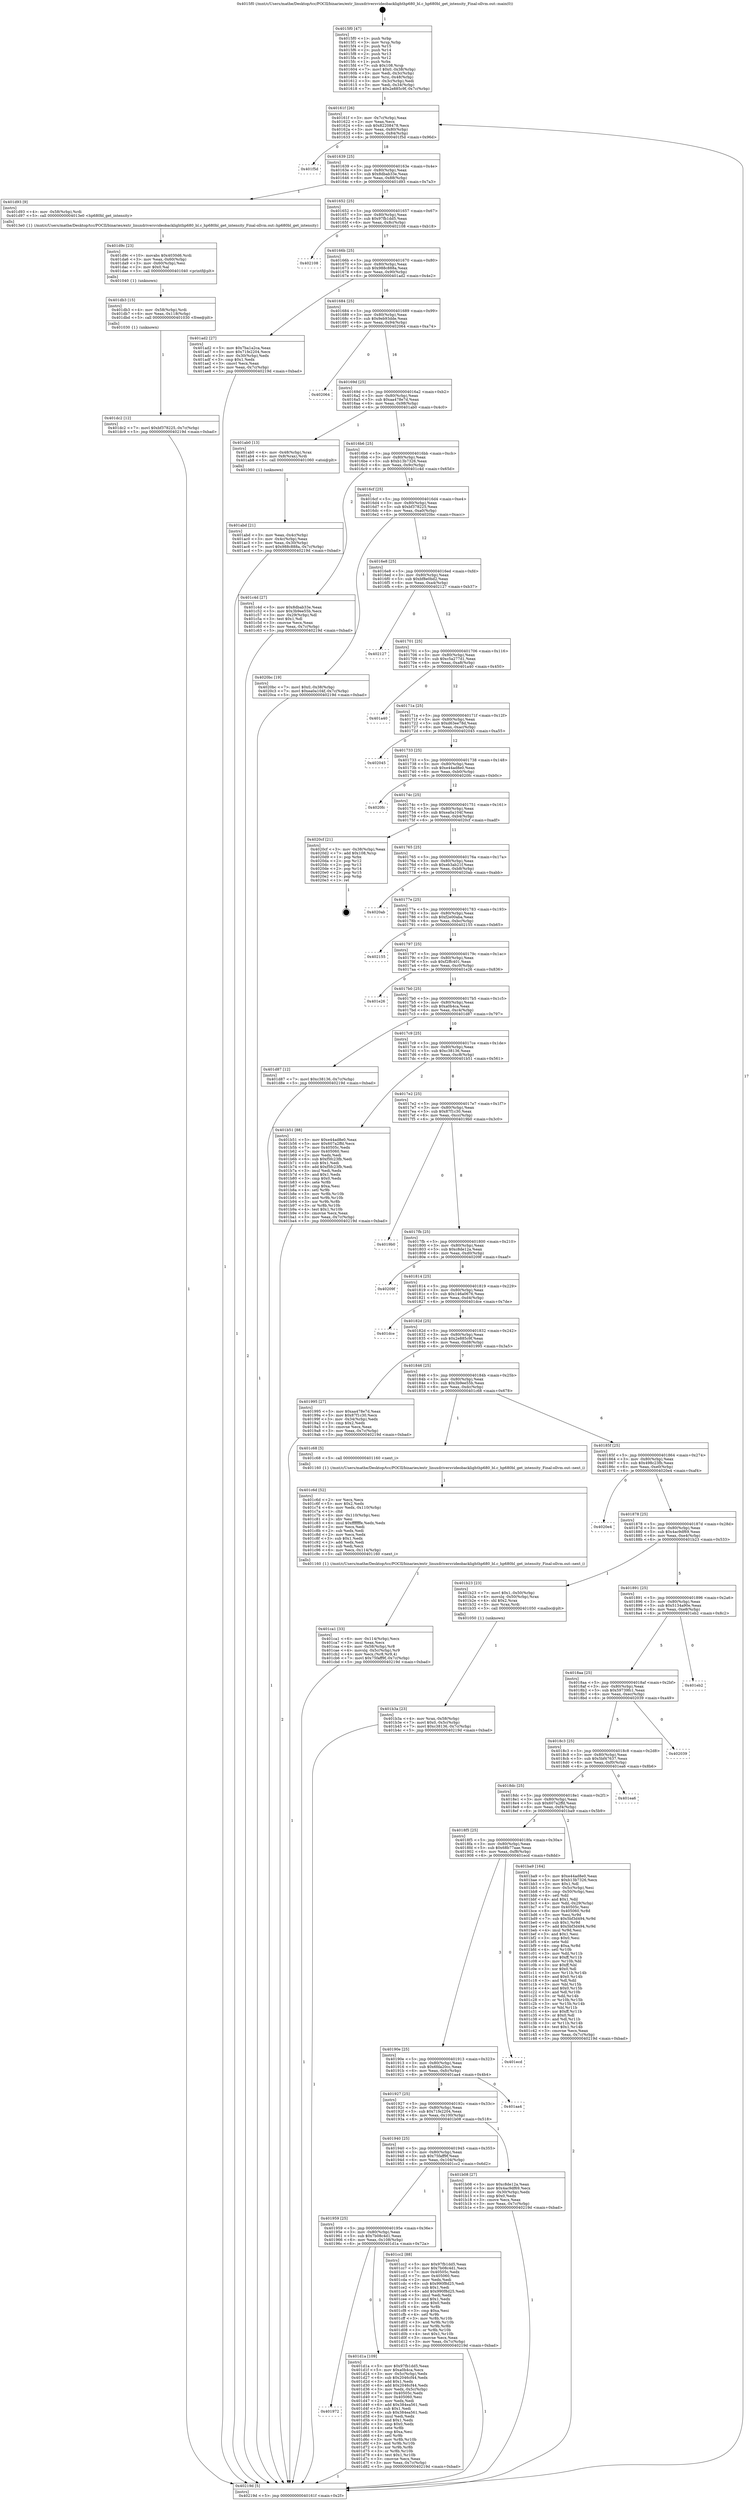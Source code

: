 digraph "0x4015f0" {
  label = "0x4015f0 (/mnt/c/Users/mathe/Desktop/tcc/POCII/binaries/extr_linuxdriversvideobacklighthp680_bl.c_hp680bl_get_intensity_Final-ollvm.out::main(0))"
  labelloc = "t"
  node[shape=record]

  Entry [label="",width=0.3,height=0.3,shape=circle,fillcolor=black,style=filled]
  "0x40161f" [label="{
     0x40161f [26]\l
     | [instrs]\l
     &nbsp;&nbsp;0x40161f \<+3\>: mov -0x7c(%rbp),%eax\l
     &nbsp;&nbsp;0x401622 \<+2\>: mov %eax,%ecx\l
     &nbsp;&nbsp;0x401624 \<+6\>: sub $0x82208478,%ecx\l
     &nbsp;&nbsp;0x40162a \<+3\>: mov %eax,-0x80(%rbp)\l
     &nbsp;&nbsp;0x40162d \<+6\>: mov %ecx,-0x84(%rbp)\l
     &nbsp;&nbsp;0x401633 \<+6\>: je 0000000000401f5d \<main+0x96d\>\l
  }"]
  "0x401f5d" [label="{
     0x401f5d\l
  }", style=dashed]
  "0x401639" [label="{
     0x401639 [25]\l
     | [instrs]\l
     &nbsp;&nbsp;0x401639 \<+5\>: jmp 000000000040163e \<main+0x4e\>\l
     &nbsp;&nbsp;0x40163e \<+3\>: mov -0x80(%rbp),%eax\l
     &nbsp;&nbsp;0x401641 \<+5\>: sub $0x8dbab33e,%eax\l
     &nbsp;&nbsp;0x401646 \<+6\>: mov %eax,-0x88(%rbp)\l
     &nbsp;&nbsp;0x40164c \<+6\>: je 0000000000401d93 \<main+0x7a3\>\l
  }"]
  Exit [label="",width=0.3,height=0.3,shape=circle,fillcolor=black,style=filled,peripheries=2]
  "0x401d93" [label="{
     0x401d93 [9]\l
     | [instrs]\l
     &nbsp;&nbsp;0x401d93 \<+4\>: mov -0x58(%rbp),%rdi\l
     &nbsp;&nbsp;0x401d97 \<+5\>: call 00000000004013e0 \<hp680bl_get_intensity\>\l
     | [calls]\l
     &nbsp;&nbsp;0x4013e0 \{1\} (/mnt/c/Users/mathe/Desktop/tcc/POCII/binaries/extr_linuxdriversvideobacklighthp680_bl.c_hp680bl_get_intensity_Final-ollvm.out::hp680bl_get_intensity)\l
  }"]
  "0x401652" [label="{
     0x401652 [25]\l
     | [instrs]\l
     &nbsp;&nbsp;0x401652 \<+5\>: jmp 0000000000401657 \<main+0x67\>\l
     &nbsp;&nbsp;0x401657 \<+3\>: mov -0x80(%rbp),%eax\l
     &nbsp;&nbsp;0x40165a \<+5\>: sub $0x97fb1dd5,%eax\l
     &nbsp;&nbsp;0x40165f \<+6\>: mov %eax,-0x8c(%rbp)\l
     &nbsp;&nbsp;0x401665 \<+6\>: je 0000000000402108 \<main+0xb18\>\l
  }"]
  "0x401dc2" [label="{
     0x401dc2 [12]\l
     | [instrs]\l
     &nbsp;&nbsp;0x401dc2 \<+7\>: movl $0xbf378225,-0x7c(%rbp)\l
     &nbsp;&nbsp;0x401dc9 \<+5\>: jmp 000000000040219d \<main+0xbad\>\l
  }"]
  "0x402108" [label="{
     0x402108\l
  }", style=dashed]
  "0x40166b" [label="{
     0x40166b [25]\l
     | [instrs]\l
     &nbsp;&nbsp;0x40166b \<+5\>: jmp 0000000000401670 \<main+0x80\>\l
     &nbsp;&nbsp;0x401670 \<+3\>: mov -0x80(%rbp),%eax\l
     &nbsp;&nbsp;0x401673 \<+5\>: sub $0x988c888a,%eax\l
     &nbsp;&nbsp;0x401678 \<+6\>: mov %eax,-0x90(%rbp)\l
     &nbsp;&nbsp;0x40167e \<+6\>: je 0000000000401ad2 \<main+0x4e2\>\l
  }"]
  "0x401db3" [label="{
     0x401db3 [15]\l
     | [instrs]\l
     &nbsp;&nbsp;0x401db3 \<+4\>: mov -0x58(%rbp),%rdi\l
     &nbsp;&nbsp;0x401db7 \<+6\>: mov %eax,-0x118(%rbp)\l
     &nbsp;&nbsp;0x401dbd \<+5\>: call 0000000000401030 \<free@plt\>\l
     | [calls]\l
     &nbsp;&nbsp;0x401030 \{1\} (unknown)\l
  }"]
  "0x401ad2" [label="{
     0x401ad2 [27]\l
     | [instrs]\l
     &nbsp;&nbsp;0x401ad2 \<+5\>: mov $0x7ba1a2ca,%eax\l
     &nbsp;&nbsp;0x401ad7 \<+5\>: mov $0x71fe2204,%ecx\l
     &nbsp;&nbsp;0x401adc \<+3\>: mov -0x30(%rbp),%edx\l
     &nbsp;&nbsp;0x401adf \<+3\>: cmp $0x1,%edx\l
     &nbsp;&nbsp;0x401ae2 \<+3\>: cmovl %ecx,%eax\l
     &nbsp;&nbsp;0x401ae5 \<+3\>: mov %eax,-0x7c(%rbp)\l
     &nbsp;&nbsp;0x401ae8 \<+5\>: jmp 000000000040219d \<main+0xbad\>\l
  }"]
  "0x401684" [label="{
     0x401684 [25]\l
     | [instrs]\l
     &nbsp;&nbsp;0x401684 \<+5\>: jmp 0000000000401689 \<main+0x99\>\l
     &nbsp;&nbsp;0x401689 \<+3\>: mov -0x80(%rbp),%eax\l
     &nbsp;&nbsp;0x40168c \<+5\>: sub $0x9eb93dde,%eax\l
     &nbsp;&nbsp;0x401691 \<+6\>: mov %eax,-0x94(%rbp)\l
     &nbsp;&nbsp;0x401697 \<+6\>: je 0000000000402064 \<main+0xa74\>\l
  }"]
  "0x401d9c" [label="{
     0x401d9c [23]\l
     | [instrs]\l
     &nbsp;&nbsp;0x401d9c \<+10\>: movabs $0x4030d6,%rdi\l
     &nbsp;&nbsp;0x401da6 \<+3\>: mov %eax,-0x60(%rbp)\l
     &nbsp;&nbsp;0x401da9 \<+3\>: mov -0x60(%rbp),%esi\l
     &nbsp;&nbsp;0x401dac \<+2\>: mov $0x0,%al\l
     &nbsp;&nbsp;0x401dae \<+5\>: call 0000000000401040 \<printf@plt\>\l
     | [calls]\l
     &nbsp;&nbsp;0x401040 \{1\} (unknown)\l
  }"]
  "0x402064" [label="{
     0x402064\l
  }", style=dashed]
  "0x40169d" [label="{
     0x40169d [25]\l
     | [instrs]\l
     &nbsp;&nbsp;0x40169d \<+5\>: jmp 00000000004016a2 \<main+0xb2\>\l
     &nbsp;&nbsp;0x4016a2 \<+3\>: mov -0x80(%rbp),%eax\l
     &nbsp;&nbsp;0x4016a5 \<+5\>: sub $0xaa478e7d,%eax\l
     &nbsp;&nbsp;0x4016aa \<+6\>: mov %eax,-0x98(%rbp)\l
     &nbsp;&nbsp;0x4016b0 \<+6\>: je 0000000000401ab0 \<main+0x4c0\>\l
  }"]
  "0x401972" [label="{
     0x401972\l
  }", style=dashed]
  "0x401ab0" [label="{
     0x401ab0 [13]\l
     | [instrs]\l
     &nbsp;&nbsp;0x401ab0 \<+4\>: mov -0x48(%rbp),%rax\l
     &nbsp;&nbsp;0x401ab4 \<+4\>: mov 0x8(%rax),%rdi\l
     &nbsp;&nbsp;0x401ab8 \<+5\>: call 0000000000401060 \<atoi@plt\>\l
     | [calls]\l
     &nbsp;&nbsp;0x401060 \{1\} (unknown)\l
  }"]
  "0x4016b6" [label="{
     0x4016b6 [25]\l
     | [instrs]\l
     &nbsp;&nbsp;0x4016b6 \<+5\>: jmp 00000000004016bb \<main+0xcb\>\l
     &nbsp;&nbsp;0x4016bb \<+3\>: mov -0x80(%rbp),%eax\l
     &nbsp;&nbsp;0x4016be \<+5\>: sub $0xb13b7326,%eax\l
     &nbsp;&nbsp;0x4016c3 \<+6\>: mov %eax,-0x9c(%rbp)\l
     &nbsp;&nbsp;0x4016c9 \<+6\>: je 0000000000401c4d \<main+0x65d\>\l
  }"]
  "0x401d1a" [label="{
     0x401d1a [109]\l
     | [instrs]\l
     &nbsp;&nbsp;0x401d1a \<+5\>: mov $0x97fb1dd5,%eax\l
     &nbsp;&nbsp;0x401d1f \<+5\>: mov $0xa0b4ca,%ecx\l
     &nbsp;&nbsp;0x401d24 \<+3\>: mov -0x5c(%rbp),%edx\l
     &nbsp;&nbsp;0x401d27 \<+6\>: sub $0x2046cf44,%edx\l
     &nbsp;&nbsp;0x401d2d \<+3\>: add $0x1,%edx\l
     &nbsp;&nbsp;0x401d30 \<+6\>: add $0x2046cf44,%edx\l
     &nbsp;&nbsp;0x401d36 \<+3\>: mov %edx,-0x5c(%rbp)\l
     &nbsp;&nbsp;0x401d39 \<+7\>: mov 0x40505c,%edx\l
     &nbsp;&nbsp;0x401d40 \<+7\>: mov 0x405060,%esi\l
     &nbsp;&nbsp;0x401d47 \<+2\>: mov %edx,%edi\l
     &nbsp;&nbsp;0x401d49 \<+6\>: add $0x384ea561,%edi\l
     &nbsp;&nbsp;0x401d4f \<+3\>: sub $0x1,%edi\l
     &nbsp;&nbsp;0x401d52 \<+6\>: sub $0x384ea561,%edi\l
     &nbsp;&nbsp;0x401d58 \<+3\>: imul %edi,%edx\l
     &nbsp;&nbsp;0x401d5b \<+3\>: and $0x1,%edx\l
     &nbsp;&nbsp;0x401d5e \<+3\>: cmp $0x0,%edx\l
     &nbsp;&nbsp;0x401d61 \<+4\>: sete %r8b\l
     &nbsp;&nbsp;0x401d65 \<+3\>: cmp $0xa,%esi\l
     &nbsp;&nbsp;0x401d68 \<+4\>: setl %r9b\l
     &nbsp;&nbsp;0x401d6c \<+3\>: mov %r8b,%r10b\l
     &nbsp;&nbsp;0x401d6f \<+3\>: and %r9b,%r10b\l
     &nbsp;&nbsp;0x401d72 \<+3\>: xor %r9b,%r8b\l
     &nbsp;&nbsp;0x401d75 \<+3\>: or %r8b,%r10b\l
     &nbsp;&nbsp;0x401d78 \<+4\>: test $0x1,%r10b\l
     &nbsp;&nbsp;0x401d7c \<+3\>: cmovne %ecx,%eax\l
     &nbsp;&nbsp;0x401d7f \<+3\>: mov %eax,-0x7c(%rbp)\l
     &nbsp;&nbsp;0x401d82 \<+5\>: jmp 000000000040219d \<main+0xbad\>\l
  }"]
  "0x401c4d" [label="{
     0x401c4d [27]\l
     | [instrs]\l
     &nbsp;&nbsp;0x401c4d \<+5\>: mov $0x8dbab33e,%eax\l
     &nbsp;&nbsp;0x401c52 \<+5\>: mov $0x3b9ee55b,%ecx\l
     &nbsp;&nbsp;0x401c57 \<+3\>: mov -0x29(%rbp),%dl\l
     &nbsp;&nbsp;0x401c5a \<+3\>: test $0x1,%dl\l
     &nbsp;&nbsp;0x401c5d \<+3\>: cmovne %ecx,%eax\l
     &nbsp;&nbsp;0x401c60 \<+3\>: mov %eax,-0x7c(%rbp)\l
     &nbsp;&nbsp;0x401c63 \<+5\>: jmp 000000000040219d \<main+0xbad\>\l
  }"]
  "0x4016cf" [label="{
     0x4016cf [25]\l
     | [instrs]\l
     &nbsp;&nbsp;0x4016cf \<+5\>: jmp 00000000004016d4 \<main+0xe4\>\l
     &nbsp;&nbsp;0x4016d4 \<+3\>: mov -0x80(%rbp),%eax\l
     &nbsp;&nbsp;0x4016d7 \<+5\>: sub $0xbf378225,%eax\l
     &nbsp;&nbsp;0x4016dc \<+6\>: mov %eax,-0xa0(%rbp)\l
     &nbsp;&nbsp;0x4016e2 \<+6\>: je 00000000004020bc \<main+0xacc\>\l
  }"]
  "0x401959" [label="{
     0x401959 [25]\l
     | [instrs]\l
     &nbsp;&nbsp;0x401959 \<+5\>: jmp 000000000040195e \<main+0x36e\>\l
     &nbsp;&nbsp;0x40195e \<+3\>: mov -0x80(%rbp),%eax\l
     &nbsp;&nbsp;0x401961 \<+5\>: sub $0x7b08c4d1,%eax\l
     &nbsp;&nbsp;0x401966 \<+6\>: mov %eax,-0x108(%rbp)\l
     &nbsp;&nbsp;0x40196c \<+6\>: je 0000000000401d1a \<main+0x72a\>\l
  }"]
  "0x4020bc" [label="{
     0x4020bc [19]\l
     | [instrs]\l
     &nbsp;&nbsp;0x4020bc \<+7\>: movl $0x0,-0x38(%rbp)\l
     &nbsp;&nbsp;0x4020c3 \<+7\>: movl $0xea0a104f,-0x7c(%rbp)\l
     &nbsp;&nbsp;0x4020ca \<+5\>: jmp 000000000040219d \<main+0xbad\>\l
  }"]
  "0x4016e8" [label="{
     0x4016e8 [25]\l
     | [instrs]\l
     &nbsp;&nbsp;0x4016e8 \<+5\>: jmp 00000000004016ed \<main+0xfd\>\l
     &nbsp;&nbsp;0x4016ed \<+3\>: mov -0x80(%rbp),%eax\l
     &nbsp;&nbsp;0x4016f0 \<+5\>: sub $0xbf8e0bd2,%eax\l
     &nbsp;&nbsp;0x4016f5 \<+6\>: mov %eax,-0xa4(%rbp)\l
     &nbsp;&nbsp;0x4016fb \<+6\>: je 0000000000402127 \<main+0xb37\>\l
  }"]
  "0x401cc2" [label="{
     0x401cc2 [88]\l
     | [instrs]\l
     &nbsp;&nbsp;0x401cc2 \<+5\>: mov $0x97fb1dd5,%eax\l
     &nbsp;&nbsp;0x401cc7 \<+5\>: mov $0x7b08c4d1,%ecx\l
     &nbsp;&nbsp;0x401ccc \<+7\>: mov 0x40505c,%edx\l
     &nbsp;&nbsp;0x401cd3 \<+7\>: mov 0x405060,%esi\l
     &nbsp;&nbsp;0x401cda \<+2\>: mov %edx,%edi\l
     &nbsp;&nbsp;0x401cdc \<+6\>: sub $0x990f8d25,%edi\l
     &nbsp;&nbsp;0x401ce2 \<+3\>: sub $0x1,%edi\l
     &nbsp;&nbsp;0x401ce5 \<+6\>: add $0x990f8d25,%edi\l
     &nbsp;&nbsp;0x401ceb \<+3\>: imul %edi,%edx\l
     &nbsp;&nbsp;0x401cee \<+3\>: and $0x1,%edx\l
     &nbsp;&nbsp;0x401cf1 \<+3\>: cmp $0x0,%edx\l
     &nbsp;&nbsp;0x401cf4 \<+4\>: sete %r8b\l
     &nbsp;&nbsp;0x401cf8 \<+3\>: cmp $0xa,%esi\l
     &nbsp;&nbsp;0x401cfb \<+4\>: setl %r9b\l
     &nbsp;&nbsp;0x401cff \<+3\>: mov %r8b,%r10b\l
     &nbsp;&nbsp;0x401d02 \<+3\>: and %r9b,%r10b\l
     &nbsp;&nbsp;0x401d05 \<+3\>: xor %r9b,%r8b\l
     &nbsp;&nbsp;0x401d08 \<+3\>: or %r8b,%r10b\l
     &nbsp;&nbsp;0x401d0b \<+4\>: test $0x1,%r10b\l
     &nbsp;&nbsp;0x401d0f \<+3\>: cmovne %ecx,%eax\l
     &nbsp;&nbsp;0x401d12 \<+3\>: mov %eax,-0x7c(%rbp)\l
     &nbsp;&nbsp;0x401d15 \<+5\>: jmp 000000000040219d \<main+0xbad\>\l
  }"]
  "0x402127" [label="{
     0x402127\l
  }", style=dashed]
  "0x401701" [label="{
     0x401701 [25]\l
     | [instrs]\l
     &nbsp;&nbsp;0x401701 \<+5\>: jmp 0000000000401706 \<main+0x116\>\l
     &nbsp;&nbsp;0x401706 \<+3\>: mov -0x80(%rbp),%eax\l
     &nbsp;&nbsp;0x401709 \<+5\>: sub $0xc5a277d1,%eax\l
     &nbsp;&nbsp;0x40170e \<+6\>: mov %eax,-0xa8(%rbp)\l
     &nbsp;&nbsp;0x401714 \<+6\>: je 0000000000401a40 \<main+0x450\>\l
  }"]
  "0x401ca1" [label="{
     0x401ca1 [33]\l
     | [instrs]\l
     &nbsp;&nbsp;0x401ca1 \<+6\>: mov -0x114(%rbp),%ecx\l
     &nbsp;&nbsp;0x401ca7 \<+3\>: imul %eax,%ecx\l
     &nbsp;&nbsp;0x401caa \<+4\>: mov -0x58(%rbp),%r8\l
     &nbsp;&nbsp;0x401cae \<+4\>: movslq -0x5c(%rbp),%r9\l
     &nbsp;&nbsp;0x401cb2 \<+4\>: mov %ecx,(%r8,%r9,4)\l
     &nbsp;&nbsp;0x401cb6 \<+7\>: movl $0x75faff9f,-0x7c(%rbp)\l
     &nbsp;&nbsp;0x401cbd \<+5\>: jmp 000000000040219d \<main+0xbad\>\l
  }"]
  "0x401a40" [label="{
     0x401a40\l
  }", style=dashed]
  "0x40171a" [label="{
     0x40171a [25]\l
     | [instrs]\l
     &nbsp;&nbsp;0x40171a \<+5\>: jmp 000000000040171f \<main+0x12f\>\l
     &nbsp;&nbsp;0x40171f \<+3\>: mov -0x80(%rbp),%eax\l
     &nbsp;&nbsp;0x401722 \<+5\>: sub $0xd63ee78d,%eax\l
     &nbsp;&nbsp;0x401727 \<+6\>: mov %eax,-0xac(%rbp)\l
     &nbsp;&nbsp;0x40172d \<+6\>: je 0000000000402045 \<main+0xa55\>\l
  }"]
  "0x401c6d" [label="{
     0x401c6d [52]\l
     | [instrs]\l
     &nbsp;&nbsp;0x401c6d \<+2\>: xor %ecx,%ecx\l
     &nbsp;&nbsp;0x401c6f \<+5\>: mov $0x2,%edx\l
     &nbsp;&nbsp;0x401c74 \<+6\>: mov %edx,-0x110(%rbp)\l
     &nbsp;&nbsp;0x401c7a \<+1\>: cltd\l
     &nbsp;&nbsp;0x401c7b \<+6\>: mov -0x110(%rbp),%esi\l
     &nbsp;&nbsp;0x401c81 \<+2\>: idiv %esi\l
     &nbsp;&nbsp;0x401c83 \<+6\>: imul $0xfffffffe,%edx,%edx\l
     &nbsp;&nbsp;0x401c89 \<+2\>: mov %ecx,%edi\l
     &nbsp;&nbsp;0x401c8b \<+2\>: sub %edx,%edi\l
     &nbsp;&nbsp;0x401c8d \<+2\>: mov %ecx,%edx\l
     &nbsp;&nbsp;0x401c8f \<+3\>: sub $0x1,%edx\l
     &nbsp;&nbsp;0x401c92 \<+2\>: add %edx,%edi\l
     &nbsp;&nbsp;0x401c94 \<+2\>: sub %edi,%ecx\l
     &nbsp;&nbsp;0x401c96 \<+6\>: mov %ecx,-0x114(%rbp)\l
     &nbsp;&nbsp;0x401c9c \<+5\>: call 0000000000401160 \<next_i\>\l
     | [calls]\l
     &nbsp;&nbsp;0x401160 \{1\} (/mnt/c/Users/mathe/Desktop/tcc/POCII/binaries/extr_linuxdriversvideobacklighthp680_bl.c_hp680bl_get_intensity_Final-ollvm.out::next_i)\l
  }"]
  "0x402045" [label="{
     0x402045\l
  }", style=dashed]
  "0x401733" [label="{
     0x401733 [25]\l
     | [instrs]\l
     &nbsp;&nbsp;0x401733 \<+5\>: jmp 0000000000401738 \<main+0x148\>\l
     &nbsp;&nbsp;0x401738 \<+3\>: mov -0x80(%rbp),%eax\l
     &nbsp;&nbsp;0x40173b \<+5\>: sub $0xe44ad8e0,%eax\l
     &nbsp;&nbsp;0x401740 \<+6\>: mov %eax,-0xb0(%rbp)\l
     &nbsp;&nbsp;0x401746 \<+6\>: je 00000000004020fc \<main+0xb0c\>\l
  }"]
  "0x401b3a" [label="{
     0x401b3a [23]\l
     | [instrs]\l
     &nbsp;&nbsp;0x401b3a \<+4\>: mov %rax,-0x58(%rbp)\l
     &nbsp;&nbsp;0x401b3e \<+7\>: movl $0x0,-0x5c(%rbp)\l
     &nbsp;&nbsp;0x401b45 \<+7\>: movl $0xc38136,-0x7c(%rbp)\l
     &nbsp;&nbsp;0x401b4c \<+5\>: jmp 000000000040219d \<main+0xbad\>\l
  }"]
  "0x4020fc" [label="{
     0x4020fc\l
  }", style=dashed]
  "0x40174c" [label="{
     0x40174c [25]\l
     | [instrs]\l
     &nbsp;&nbsp;0x40174c \<+5\>: jmp 0000000000401751 \<main+0x161\>\l
     &nbsp;&nbsp;0x401751 \<+3\>: mov -0x80(%rbp),%eax\l
     &nbsp;&nbsp;0x401754 \<+5\>: sub $0xea0a104f,%eax\l
     &nbsp;&nbsp;0x401759 \<+6\>: mov %eax,-0xb4(%rbp)\l
     &nbsp;&nbsp;0x40175f \<+6\>: je 00000000004020cf \<main+0xadf\>\l
  }"]
  "0x401940" [label="{
     0x401940 [25]\l
     | [instrs]\l
     &nbsp;&nbsp;0x401940 \<+5\>: jmp 0000000000401945 \<main+0x355\>\l
     &nbsp;&nbsp;0x401945 \<+3\>: mov -0x80(%rbp),%eax\l
     &nbsp;&nbsp;0x401948 \<+5\>: sub $0x75faff9f,%eax\l
     &nbsp;&nbsp;0x40194d \<+6\>: mov %eax,-0x104(%rbp)\l
     &nbsp;&nbsp;0x401953 \<+6\>: je 0000000000401cc2 \<main+0x6d2\>\l
  }"]
  "0x4020cf" [label="{
     0x4020cf [21]\l
     | [instrs]\l
     &nbsp;&nbsp;0x4020cf \<+3\>: mov -0x38(%rbp),%eax\l
     &nbsp;&nbsp;0x4020d2 \<+7\>: add $0x108,%rsp\l
     &nbsp;&nbsp;0x4020d9 \<+1\>: pop %rbx\l
     &nbsp;&nbsp;0x4020da \<+2\>: pop %r12\l
     &nbsp;&nbsp;0x4020dc \<+2\>: pop %r13\l
     &nbsp;&nbsp;0x4020de \<+2\>: pop %r14\l
     &nbsp;&nbsp;0x4020e0 \<+2\>: pop %r15\l
     &nbsp;&nbsp;0x4020e2 \<+1\>: pop %rbp\l
     &nbsp;&nbsp;0x4020e3 \<+1\>: ret\l
  }"]
  "0x401765" [label="{
     0x401765 [25]\l
     | [instrs]\l
     &nbsp;&nbsp;0x401765 \<+5\>: jmp 000000000040176a \<main+0x17a\>\l
     &nbsp;&nbsp;0x40176a \<+3\>: mov -0x80(%rbp),%eax\l
     &nbsp;&nbsp;0x40176d \<+5\>: sub $0xeb3ab21f,%eax\l
     &nbsp;&nbsp;0x401772 \<+6\>: mov %eax,-0xb8(%rbp)\l
     &nbsp;&nbsp;0x401778 \<+6\>: je 00000000004020ab \<main+0xabb\>\l
  }"]
  "0x401b08" [label="{
     0x401b08 [27]\l
     | [instrs]\l
     &nbsp;&nbsp;0x401b08 \<+5\>: mov $0xc8de12a,%eax\l
     &nbsp;&nbsp;0x401b0d \<+5\>: mov $0x4ac9df69,%ecx\l
     &nbsp;&nbsp;0x401b12 \<+3\>: mov -0x30(%rbp),%edx\l
     &nbsp;&nbsp;0x401b15 \<+3\>: cmp $0x0,%edx\l
     &nbsp;&nbsp;0x401b18 \<+3\>: cmove %ecx,%eax\l
     &nbsp;&nbsp;0x401b1b \<+3\>: mov %eax,-0x7c(%rbp)\l
     &nbsp;&nbsp;0x401b1e \<+5\>: jmp 000000000040219d \<main+0xbad\>\l
  }"]
  "0x4020ab" [label="{
     0x4020ab\l
  }", style=dashed]
  "0x40177e" [label="{
     0x40177e [25]\l
     | [instrs]\l
     &nbsp;&nbsp;0x40177e \<+5\>: jmp 0000000000401783 \<main+0x193\>\l
     &nbsp;&nbsp;0x401783 \<+3\>: mov -0x80(%rbp),%eax\l
     &nbsp;&nbsp;0x401786 \<+5\>: sub $0xf2e00aba,%eax\l
     &nbsp;&nbsp;0x40178b \<+6\>: mov %eax,-0xbc(%rbp)\l
     &nbsp;&nbsp;0x401791 \<+6\>: je 0000000000402155 \<main+0xb65\>\l
  }"]
  "0x401927" [label="{
     0x401927 [25]\l
     | [instrs]\l
     &nbsp;&nbsp;0x401927 \<+5\>: jmp 000000000040192c \<main+0x33c\>\l
     &nbsp;&nbsp;0x40192c \<+3\>: mov -0x80(%rbp),%eax\l
     &nbsp;&nbsp;0x40192f \<+5\>: sub $0x71fe2204,%eax\l
     &nbsp;&nbsp;0x401934 \<+6\>: mov %eax,-0x100(%rbp)\l
     &nbsp;&nbsp;0x40193a \<+6\>: je 0000000000401b08 \<main+0x518\>\l
  }"]
  "0x402155" [label="{
     0x402155\l
  }", style=dashed]
  "0x401797" [label="{
     0x401797 [25]\l
     | [instrs]\l
     &nbsp;&nbsp;0x401797 \<+5\>: jmp 000000000040179c \<main+0x1ac\>\l
     &nbsp;&nbsp;0x40179c \<+3\>: mov -0x80(%rbp),%eax\l
     &nbsp;&nbsp;0x40179f \<+5\>: sub $0xf2ffc401,%eax\l
     &nbsp;&nbsp;0x4017a4 \<+6\>: mov %eax,-0xc0(%rbp)\l
     &nbsp;&nbsp;0x4017aa \<+6\>: je 0000000000401e26 \<main+0x836\>\l
  }"]
  "0x401aa4" [label="{
     0x401aa4\l
  }", style=dashed]
  "0x401e26" [label="{
     0x401e26\l
  }", style=dashed]
  "0x4017b0" [label="{
     0x4017b0 [25]\l
     | [instrs]\l
     &nbsp;&nbsp;0x4017b0 \<+5\>: jmp 00000000004017b5 \<main+0x1c5\>\l
     &nbsp;&nbsp;0x4017b5 \<+3\>: mov -0x80(%rbp),%eax\l
     &nbsp;&nbsp;0x4017b8 \<+5\>: sub $0xa0b4ca,%eax\l
     &nbsp;&nbsp;0x4017bd \<+6\>: mov %eax,-0xc4(%rbp)\l
     &nbsp;&nbsp;0x4017c3 \<+6\>: je 0000000000401d87 \<main+0x797\>\l
  }"]
  "0x40190e" [label="{
     0x40190e [25]\l
     | [instrs]\l
     &nbsp;&nbsp;0x40190e \<+5\>: jmp 0000000000401913 \<main+0x323\>\l
     &nbsp;&nbsp;0x401913 \<+3\>: mov -0x80(%rbp),%eax\l
     &nbsp;&nbsp;0x401916 \<+5\>: sub $0x6fda20cc,%eax\l
     &nbsp;&nbsp;0x40191b \<+6\>: mov %eax,-0xfc(%rbp)\l
     &nbsp;&nbsp;0x401921 \<+6\>: je 0000000000401aa4 \<main+0x4b4\>\l
  }"]
  "0x401d87" [label="{
     0x401d87 [12]\l
     | [instrs]\l
     &nbsp;&nbsp;0x401d87 \<+7\>: movl $0xc38136,-0x7c(%rbp)\l
     &nbsp;&nbsp;0x401d8e \<+5\>: jmp 000000000040219d \<main+0xbad\>\l
  }"]
  "0x4017c9" [label="{
     0x4017c9 [25]\l
     | [instrs]\l
     &nbsp;&nbsp;0x4017c9 \<+5\>: jmp 00000000004017ce \<main+0x1de\>\l
     &nbsp;&nbsp;0x4017ce \<+3\>: mov -0x80(%rbp),%eax\l
     &nbsp;&nbsp;0x4017d1 \<+5\>: sub $0xc38136,%eax\l
     &nbsp;&nbsp;0x4017d6 \<+6\>: mov %eax,-0xc8(%rbp)\l
     &nbsp;&nbsp;0x4017dc \<+6\>: je 0000000000401b51 \<main+0x561\>\l
  }"]
  "0x401ecd" [label="{
     0x401ecd\l
  }", style=dashed]
  "0x401b51" [label="{
     0x401b51 [88]\l
     | [instrs]\l
     &nbsp;&nbsp;0x401b51 \<+5\>: mov $0xe44ad8e0,%eax\l
     &nbsp;&nbsp;0x401b56 \<+5\>: mov $0x607a2ffd,%ecx\l
     &nbsp;&nbsp;0x401b5b \<+7\>: mov 0x40505c,%edx\l
     &nbsp;&nbsp;0x401b62 \<+7\>: mov 0x405060,%esi\l
     &nbsp;&nbsp;0x401b69 \<+2\>: mov %edx,%edi\l
     &nbsp;&nbsp;0x401b6b \<+6\>: sub $0xf5fc23fb,%edi\l
     &nbsp;&nbsp;0x401b71 \<+3\>: sub $0x1,%edi\l
     &nbsp;&nbsp;0x401b74 \<+6\>: add $0xf5fc23fb,%edi\l
     &nbsp;&nbsp;0x401b7a \<+3\>: imul %edi,%edx\l
     &nbsp;&nbsp;0x401b7d \<+3\>: and $0x1,%edx\l
     &nbsp;&nbsp;0x401b80 \<+3\>: cmp $0x0,%edx\l
     &nbsp;&nbsp;0x401b83 \<+4\>: sete %r8b\l
     &nbsp;&nbsp;0x401b87 \<+3\>: cmp $0xa,%esi\l
     &nbsp;&nbsp;0x401b8a \<+4\>: setl %r9b\l
     &nbsp;&nbsp;0x401b8e \<+3\>: mov %r8b,%r10b\l
     &nbsp;&nbsp;0x401b91 \<+3\>: and %r9b,%r10b\l
     &nbsp;&nbsp;0x401b94 \<+3\>: xor %r9b,%r8b\l
     &nbsp;&nbsp;0x401b97 \<+3\>: or %r8b,%r10b\l
     &nbsp;&nbsp;0x401b9a \<+4\>: test $0x1,%r10b\l
     &nbsp;&nbsp;0x401b9e \<+3\>: cmovne %ecx,%eax\l
     &nbsp;&nbsp;0x401ba1 \<+3\>: mov %eax,-0x7c(%rbp)\l
     &nbsp;&nbsp;0x401ba4 \<+5\>: jmp 000000000040219d \<main+0xbad\>\l
  }"]
  "0x4017e2" [label="{
     0x4017e2 [25]\l
     | [instrs]\l
     &nbsp;&nbsp;0x4017e2 \<+5\>: jmp 00000000004017e7 \<main+0x1f7\>\l
     &nbsp;&nbsp;0x4017e7 \<+3\>: mov -0x80(%rbp),%eax\l
     &nbsp;&nbsp;0x4017ea \<+5\>: sub $0x87f1c30,%eax\l
     &nbsp;&nbsp;0x4017ef \<+6\>: mov %eax,-0xcc(%rbp)\l
     &nbsp;&nbsp;0x4017f5 \<+6\>: je 00000000004019b0 \<main+0x3c0\>\l
  }"]
  "0x4018f5" [label="{
     0x4018f5 [25]\l
     | [instrs]\l
     &nbsp;&nbsp;0x4018f5 \<+5\>: jmp 00000000004018fa \<main+0x30a\>\l
     &nbsp;&nbsp;0x4018fa \<+3\>: mov -0x80(%rbp),%eax\l
     &nbsp;&nbsp;0x4018fd \<+5\>: sub $0x68b77aae,%eax\l
     &nbsp;&nbsp;0x401902 \<+6\>: mov %eax,-0xf8(%rbp)\l
     &nbsp;&nbsp;0x401908 \<+6\>: je 0000000000401ecd \<main+0x8dd\>\l
  }"]
  "0x4019b0" [label="{
     0x4019b0\l
  }", style=dashed]
  "0x4017fb" [label="{
     0x4017fb [25]\l
     | [instrs]\l
     &nbsp;&nbsp;0x4017fb \<+5\>: jmp 0000000000401800 \<main+0x210\>\l
     &nbsp;&nbsp;0x401800 \<+3\>: mov -0x80(%rbp),%eax\l
     &nbsp;&nbsp;0x401803 \<+5\>: sub $0xc8de12a,%eax\l
     &nbsp;&nbsp;0x401808 \<+6\>: mov %eax,-0xd0(%rbp)\l
     &nbsp;&nbsp;0x40180e \<+6\>: je 000000000040209f \<main+0xaaf\>\l
  }"]
  "0x401ba9" [label="{
     0x401ba9 [164]\l
     | [instrs]\l
     &nbsp;&nbsp;0x401ba9 \<+5\>: mov $0xe44ad8e0,%eax\l
     &nbsp;&nbsp;0x401bae \<+5\>: mov $0xb13b7326,%ecx\l
     &nbsp;&nbsp;0x401bb3 \<+2\>: mov $0x1,%dl\l
     &nbsp;&nbsp;0x401bb5 \<+3\>: mov -0x5c(%rbp),%esi\l
     &nbsp;&nbsp;0x401bb8 \<+3\>: cmp -0x50(%rbp),%esi\l
     &nbsp;&nbsp;0x401bbb \<+4\>: setl %dil\l
     &nbsp;&nbsp;0x401bbf \<+4\>: and $0x1,%dil\l
     &nbsp;&nbsp;0x401bc3 \<+4\>: mov %dil,-0x29(%rbp)\l
     &nbsp;&nbsp;0x401bc7 \<+7\>: mov 0x40505c,%esi\l
     &nbsp;&nbsp;0x401bce \<+8\>: mov 0x405060,%r8d\l
     &nbsp;&nbsp;0x401bd6 \<+3\>: mov %esi,%r9d\l
     &nbsp;&nbsp;0x401bd9 \<+7\>: sub $0x5bf3d494,%r9d\l
     &nbsp;&nbsp;0x401be0 \<+4\>: sub $0x1,%r9d\l
     &nbsp;&nbsp;0x401be4 \<+7\>: add $0x5bf3d494,%r9d\l
     &nbsp;&nbsp;0x401beb \<+4\>: imul %r9d,%esi\l
     &nbsp;&nbsp;0x401bef \<+3\>: and $0x1,%esi\l
     &nbsp;&nbsp;0x401bf2 \<+3\>: cmp $0x0,%esi\l
     &nbsp;&nbsp;0x401bf5 \<+4\>: sete %dil\l
     &nbsp;&nbsp;0x401bf9 \<+4\>: cmp $0xa,%r8d\l
     &nbsp;&nbsp;0x401bfd \<+4\>: setl %r10b\l
     &nbsp;&nbsp;0x401c01 \<+3\>: mov %dil,%r11b\l
     &nbsp;&nbsp;0x401c04 \<+4\>: xor $0xff,%r11b\l
     &nbsp;&nbsp;0x401c08 \<+3\>: mov %r10b,%bl\l
     &nbsp;&nbsp;0x401c0b \<+3\>: xor $0xff,%bl\l
     &nbsp;&nbsp;0x401c0e \<+3\>: xor $0x0,%dl\l
     &nbsp;&nbsp;0x401c11 \<+3\>: mov %r11b,%r14b\l
     &nbsp;&nbsp;0x401c14 \<+4\>: and $0x0,%r14b\l
     &nbsp;&nbsp;0x401c18 \<+3\>: and %dl,%dil\l
     &nbsp;&nbsp;0x401c1b \<+3\>: mov %bl,%r15b\l
     &nbsp;&nbsp;0x401c1e \<+4\>: and $0x0,%r15b\l
     &nbsp;&nbsp;0x401c22 \<+3\>: and %dl,%r10b\l
     &nbsp;&nbsp;0x401c25 \<+3\>: or %dil,%r14b\l
     &nbsp;&nbsp;0x401c28 \<+3\>: or %r10b,%r15b\l
     &nbsp;&nbsp;0x401c2b \<+3\>: xor %r15b,%r14b\l
     &nbsp;&nbsp;0x401c2e \<+3\>: or %bl,%r11b\l
     &nbsp;&nbsp;0x401c31 \<+4\>: xor $0xff,%r11b\l
     &nbsp;&nbsp;0x401c35 \<+3\>: or $0x0,%dl\l
     &nbsp;&nbsp;0x401c38 \<+3\>: and %dl,%r11b\l
     &nbsp;&nbsp;0x401c3b \<+3\>: or %r11b,%r14b\l
     &nbsp;&nbsp;0x401c3e \<+4\>: test $0x1,%r14b\l
     &nbsp;&nbsp;0x401c42 \<+3\>: cmovne %ecx,%eax\l
     &nbsp;&nbsp;0x401c45 \<+3\>: mov %eax,-0x7c(%rbp)\l
     &nbsp;&nbsp;0x401c48 \<+5\>: jmp 000000000040219d \<main+0xbad\>\l
  }"]
  "0x40209f" [label="{
     0x40209f\l
  }", style=dashed]
  "0x401814" [label="{
     0x401814 [25]\l
     | [instrs]\l
     &nbsp;&nbsp;0x401814 \<+5\>: jmp 0000000000401819 \<main+0x229\>\l
     &nbsp;&nbsp;0x401819 \<+3\>: mov -0x80(%rbp),%eax\l
     &nbsp;&nbsp;0x40181c \<+5\>: sub $0x146a0676,%eax\l
     &nbsp;&nbsp;0x401821 \<+6\>: mov %eax,-0xd4(%rbp)\l
     &nbsp;&nbsp;0x401827 \<+6\>: je 0000000000401dce \<main+0x7de\>\l
  }"]
  "0x4018dc" [label="{
     0x4018dc [25]\l
     | [instrs]\l
     &nbsp;&nbsp;0x4018dc \<+5\>: jmp 00000000004018e1 \<main+0x2f1\>\l
     &nbsp;&nbsp;0x4018e1 \<+3\>: mov -0x80(%rbp),%eax\l
     &nbsp;&nbsp;0x4018e4 \<+5\>: sub $0x607a2ffd,%eax\l
     &nbsp;&nbsp;0x4018e9 \<+6\>: mov %eax,-0xf4(%rbp)\l
     &nbsp;&nbsp;0x4018ef \<+6\>: je 0000000000401ba9 \<main+0x5b9\>\l
  }"]
  "0x401dce" [label="{
     0x401dce\l
  }", style=dashed]
  "0x40182d" [label="{
     0x40182d [25]\l
     | [instrs]\l
     &nbsp;&nbsp;0x40182d \<+5\>: jmp 0000000000401832 \<main+0x242\>\l
     &nbsp;&nbsp;0x401832 \<+3\>: mov -0x80(%rbp),%eax\l
     &nbsp;&nbsp;0x401835 \<+5\>: sub $0x2e885c9f,%eax\l
     &nbsp;&nbsp;0x40183a \<+6\>: mov %eax,-0xd8(%rbp)\l
     &nbsp;&nbsp;0x401840 \<+6\>: je 0000000000401995 \<main+0x3a5\>\l
  }"]
  "0x401ea6" [label="{
     0x401ea6\l
  }", style=dashed]
  "0x401995" [label="{
     0x401995 [27]\l
     | [instrs]\l
     &nbsp;&nbsp;0x401995 \<+5\>: mov $0xaa478e7d,%eax\l
     &nbsp;&nbsp;0x40199a \<+5\>: mov $0x87f1c30,%ecx\l
     &nbsp;&nbsp;0x40199f \<+3\>: mov -0x34(%rbp),%edx\l
     &nbsp;&nbsp;0x4019a2 \<+3\>: cmp $0x2,%edx\l
     &nbsp;&nbsp;0x4019a5 \<+3\>: cmovne %ecx,%eax\l
     &nbsp;&nbsp;0x4019a8 \<+3\>: mov %eax,-0x7c(%rbp)\l
     &nbsp;&nbsp;0x4019ab \<+5\>: jmp 000000000040219d \<main+0xbad\>\l
  }"]
  "0x401846" [label="{
     0x401846 [25]\l
     | [instrs]\l
     &nbsp;&nbsp;0x401846 \<+5\>: jmp 000000000040184b \<main+0x25b\>\l
     &nbsp;&nbsp;0x40184b \<+3\>: mov -0x80(%rbp),%eax\l
     &nbsp;&nbsp;0x40184e \<+5\>: sub $0x3b9ee55b,%eax\l
     &nbsp;&nbsp;0x401853 \<+6\>: mov %eax,-0xdc(%rbp)\l
     &nbsp;&nbsp;0x401859 \<+6\>: je 0000000000401c68 \<main+0x678\>\l
  }"]
  "0x40219d" [label="{
     0x40219d [5]\l
     | [instrs]\l
     &nbsp;&nbsp;0x40219d \<+5\>: jmp 000000000040161f \<main+0x2f\>\l
  }"]
  "0x4015f0" [label="{
     0x4015f0 [47]\l
     | [instrs]\l
     &nbsp;&nbsp;0x4015f0 \<+1\>: push %rbp\l
     &nbsp;&nbsp;0x4015f1 \<+3\>: mov %rsp,%rbp\l
     &nbsp;&nbsp;0x4015f4 \<+2\>: push %r15\l
     &nbsp;&nbsp;0x4015f6 \<+2\>: push %r14\l
     &nbsp;&nbsp;0x4015f8 \<+2\>: push %r13\l
     &nbsp;&nbsp;0x4015fa \<+2\>: push %r12\l
     &nbsp;&nbsp;0x4015fc \<+1\>: push %rbx\l
     &nbsp;&nbsp;0x4015fd \<+7\>: sub $0x108,%rsp\l
     &nbsp;&nbsp;0x401604 \<+7\>: movl $0x0,-0x38(%rbp)\l
     &nbsp;&nbsp;0x40160b \<+3\>: mov %edi,-0x3c(%rbp)\l
     &nbsp;&nbsp;0x40160e \<+4\>: mov %rsi,-0x48(%rbp)\l
     &nbsp;&nbsp;0x401612 \<+3\>: mov -0x3c(%rbp),%edi\l
     &nbsp;&nbsp;0x401615 \<+3\>: mov %edi,-0x34(%rbp)\l
     &nbsp;&nbsp;0x401618 \<+7\>: movl $0x2e885c9f,-0x7c(%rbp)\l
  }"]
  "0x401abd" [label="{
     0x401abd [21]\l
     | [instrs]\l
     &nbsp;&nbsp;0x401abd \<+3\>: mov %eax,-0x4c(%rbp)\l
     &nbsp;&nbsp;0x401ac0 \<+3\>: mov -0x4c(%rbp),%eax\l
     &nbsp;&nbsp;0x401ac3 \<+3\>: mov %eax,-0x30(%rbp)\l
     &nbsp;&nbsp;0x401ac6 \<+7\>: movl $0x988c888a,-0x7c(%rbp)\l
     &nbsp;&nbsp;0x401acd \<+5\>: jmp 000000000040219d \<main+0xbad\>\l
  }"]
  "0x4018c3" [label="{
     0x4018c3 [25]\l
     | [instrs]\l
     &nbsp;&nbsp;0x4018c3 \<+5\>: jmp 00000000004018c8 \<main+0x2d8\>\l
     &nbsp;&nbsp;0x4018c8 \<+3\>: mov -0x80(%rbp),%eax\l
     &nbsp;&nbsp;0x4018cb \<+5\>: sub $0x5bf47637,%eax\l
     &nbsp;&nbsp;0x4018d0 \<+6\>: mov %eax,-0xf0(%rbp)\l
     &nbsp;&nbsp;0x4018d6 \<+6\>: je 0000000000401ea6 \<main+0x8b6\>\l
  }"]
  "0x401c68" [label="{
     0x401c68 [5]\l
     | [instrs]\l
     &nbsp;&nbsp;0x401c68 \<+5\>: call 0000000000401160 \<next_i\>\l
     | [calls]\l
     &nbsp;&nbsp;0x401160 \{1\} (/mnt/c/Users/mathe/Desktop/tcc/POCII/binaries/extr_linuxdriversvideobacklighthp680_bl.c_hp680bl_get_intensity_Final-ollvm.out::next_i)\l
  }"]
  "0x40185f" [label="{
     0x40185f [25]\l
     | [instrs]\l
     &nbsp;&nbsp;0x40185f \<+5\>: jmp 0000000000401864 \<main+0x274\>\l
     &nbsp;&nbsp;0x401864 \<+3\>: mov -0x80(%rbp),%eax\l
     &nbsp;&nbsp;0x401867 \<+5\>: sub $0x498c23fb,%eax\l
     &nbsp;&nbsp;0x40186c \<+6\>: mov %eax,-0xe0(%rbp)\l
     &nbsp;&nbsp;0x401872 \<+6\>: je 00000000004020e4 \<main+0xaf4\>\l
  }"]
  "0x402039" [label="{
     0x402039\l
  }", style=dashed]
  "0x4020e4" [label="{
     0x4020e4\l
  }", style=dashed]
  "0x401878" [label="{
     0x401878 [25]\l
     | [instrs]\l
     &nbsp;&nbsp;0x401878 \<+5\>: jmp 000000000040187d \<main+0x28d\>\l
     &nbsp;&nbsp;0x40187d \<+3\>: mov -0x80(%rbp),%eax\l
     &nbsp;&nbsp;0x401880 \<+5\>: sub $0x4ac9df69,%eax\l
     &nbsp;&nbsp;0x401885 \<+6\>: mov %eax,-0xe4(%rbp)\l
     &nbsp;&nbsp;0x40188b \<+6\>: je 0000000000401b23 \<main+0x533\>\l
  }"]
  "0x4018aa" [label="{
     0x4018aa [25]\l
     | [instrs]\l
     &nbsp;&nbsp;0x4018aa \<+5\>: jmp 00000000004018af \<main+0x2bf\>\l
     &nbsp;&nbsp;0x4018af \<+3\>: mov -0x80(%rbp),%eax\l
     &nbsp;&nbsp;0x4018b2 \<+5\>: sub $0x59739fc1,%eax\l
     &nbsp;&nbsp;0x4018b7 \<+6\>: mov %eax,-0xec(%rbp)\l
     &nbsp;&nbsp;0x4018bd \<+6\>: je 0000000000402039 \<main+0xa49\>\l
  }"]
  "0x401b23" [label="{
     0x401b23 [23]\l
     | [instrs]\l
     &nbsp;&nbsp;0x401b23 \<+7\>: movl $0x1,-0x50(%rbp)\l
     &nbsp;&nbsp;0x401b2a \<+4\>: movslq -0x50(%rbp),%rax\l
     &nbsp;&nbsp;0x401b2e \<+4\>: shl $0x2,%rax\l
     &nbsp;&nbsp;0x401b32 \<+3\>: mov %rax,%rdi\l
     &nbsp;&nbsp;0x401b35 \<+5\>: call 0000000000401050 \<malloc@plt\>\l
     | [calls]\l
     &nbsp;&nbsp;0x401050 \{1\} (unknown)\l
  }"]
  "0x401891" [label="{
     0x401891 [25]\l
     | [instrs]\l
     &nbsp;&nbsp;0x401891 \<+5\>: jmp 0000000000401896 \<main+0x2a6\>\l
     &nbsp;&nbsp;0x401896 \<+3\>: mov -0x80(%rbp),%eax\l
     &nbsp;&nbsp;0x401899 \<+5\>: sub $0x5134a90e,%eax\l
     &nbsp;&nbsp;0x40189e \<+6\>: mov %eax,-0xe8(%rbp)\l
     &nbsp;&nbsp;0x4018a4 \<+6\>: je 0000000000401eb2 \<main+0x8c2\>\l
  }"]
  "0x401eb2" [label="{
     0x401eb2\l
  }", style=dashed]
  Entry -> "0x4015f0" [label=" 1"]
  "0x40161f" -> "0x401f5d" [label=" 0"]
  "0x40161f" -> "0x401639" [label=" 18"]
  "0x4020cf" -> Exit [label=" 1"]
  "0x401639" -> "0x401d93" [label=" 1"]
  "0x401639" -> "0x401652" [label=" 17"]
  "0x4020bc" -> "0x40219d" [label=" 1"]
  "0x401652" -> "0x402108" [label=" 0"]
  "0x401652" -> "0x40166b" [label=" 17"]
  "0x401dc2" -> "0x40219d" [label=" 1"]
  "0x40166b" -> "0x401ad2" [label=" 1"]
  "0x40166b" -> "0x401684" [label=" 16"]
  "0x401db3" -> "0x401dc2" [label=" 1"]
  "0x401684" -> "0x402064" [label=" 0"]
  "0x401684" -> "0x40169d" [label=" 16"]
  "0x401d9c" -> "0x401db3" [label=" 1"]
  "0x40169d" -> "0x401ab0" [label=" 1"]
  "0x40169d" -> "0x4016b6" [label=" 15"]
  "0x401d93" -> "0x401d9c" [label=" 1"]
  "0x4016b6" -> "0x401c4d" [label=" 2"]
  "0x4016b6" -> "0x4016cf" [label=" 13"]
  "0x401d87" -> "0x40219d" [label=" 1"]
  "0x4016cf" -> "0x4020bc" [label=" 1"]
  "0x4016cf" -> "0x4016e8" [label=" 12"]
  "0x401959" -> "0x401972" [label=" 0"]
  "0x4016e8" -> "0x402127" [label=" 0"]
  "0x4016e8" -> "0x401701" [label=" 12"]
  "0x401959" -> "0x401d1a" [label=" 1"]
  "0x401701" -> "0x401a40" [label=" 0"]
  "0x401701" -> "0x40171a" [label=" 12"]
  "0x401cc2" -> "0x40219d" [label=" 1"]
  "0x40171a" -> "0x402045" [label=" 0"]
  "0x40171a" -> "0x401733" [label=" 12"]
  "0x401940" -> "0x401959" [label=" 1"]
  "0x401733" -> "0x4020fc" [label=" 0"]
  "0x401733" -> "0x40174c" [label=" 12"]
  "0x401940" -> "0x401cc2" [label=" 1"]
  "0x40174c" -> "0x4020cf" [label=" 1"]
  "0x40174c" -> "0x401765" [label=" 11"]
  "0x401d1a" -> "0x40219d" [label=" 1"]
  "0x401765" -> "0x4020ab" [label=" 0"]
  "0x401765" -> "0x40177e" [label=" 11"]
  "0x401ca1" -> "0x40219d" [label=" 1"]
  "0x40177e" -> "0x402155" [label=" 0"]
  "0x40177e" -> "0x401797" [label=" 11"]
  "0x401c68" -> "0x401c6d" [label=" 1"]
  "0x401797" -> "0x401e26" [label=" 0"]
  "0x401797" -> "0x4017b0" [label=" 11"]
  "0x401c4d" -> "0x40219d" [label=" 2"]
  "0x4017b0" -> "0x401d87" [label=" 1"]
  "0x4017b0" -> "0x4017c9" [label=" 10"]
  "0x401b51" -> "0x40219d" [label=" 2"]
  "0x4017c9" -> "0x401b51" [label=" 2"]
  "0x4017c9" -> "0x4017e2" [label=" 8"]
  "0x401b3a" -> "0x40219d" [label=" 1"]
  "0x4017e2" -> "0x4019b0" [label=" 0"]
  "0x4017e2" -> "0x4017fb" [label=" 8"]
  "0x401b08" -> "0x40219d" [label=" 1"]
  "0x4017fb" -> "0x40209f" [label=" 0"]
  "0x4017fb" -> "0x401814" [label=" 8"]
  "0x401927" -> "0x401940" [label=" 2"]
  "0x401814" -> "0x401dce" [label=" 0"]
  "0x401814" -> "0x40182d" [label=" 8"]
  "0x401c6d" -> "0x401ca1" [label=" 1"]
  "0x40182d" -> "0x401995" [label=" 1"]
  "0x40182d" -> "0x401846" [label=" 7"]
  "0x401995" -> "0x40219d" [label=" 1"]
  "0x4015f0" -> "0x40161f" [label=" 1"]
  "0x40219d" -> "0x40161f" [label=" 17"]
  "0x401ab0" -> "0x401abd" [label=" 1"]
  "0x401abd" -> "0x40219d" [label=" 1"]
  "0x401ad2" -> "0x40219d" [label=" 1"]
  "0x40190e" -> "0x401927" [label=" 3"]
  "0x401846" -> "0x401c68" [label=" 1"]
  "0x401846" -> "0x40185f" [label=" 6"]
  "0x401ba9" -> "0x40219d" [label=" 2"]
  "0x40185f" -> "0x4020e4" [label=" 0"]
  "0x40185f" -> "0x401878" [label=" 6"]
  "0x4018f5" -> "0x40190e" [label=" 3"]
  "0x401878" -> "0x401b23" [label=" 1"]
  "0x401878" -> "0x401891" [label=" 5"]
  "0x401b23" -> "0x401b3a" [label=" 1"]
  "0x401891" -> "0x401eb2" [label=" 0"]
  "0x401891" -> "0x4018aa" [label=" 5"]
  "0x4018f5" -> "0x401ecd" [label=" 0"]
  "0x4018aa" -> "0x402039" [label=" 0"]
  "0x4018aa" -> "0x4018c3" [label=" 5"]
  "0x40190e" -> "0x401aa4" [label=" 0"]
  "0x4018c3" -> "0x401ea6" [label=" 0"]
  "0x4018c3" -> "0x4018dc" [label=" 5"]
  "0x401927" -> "0x401b08" [label=" 1"]
  "0x4018dc" -> "0x401ba9" [label=" 2"]
  "0x4018dc" -> "0x4018f5" [label=" 3"]
}
